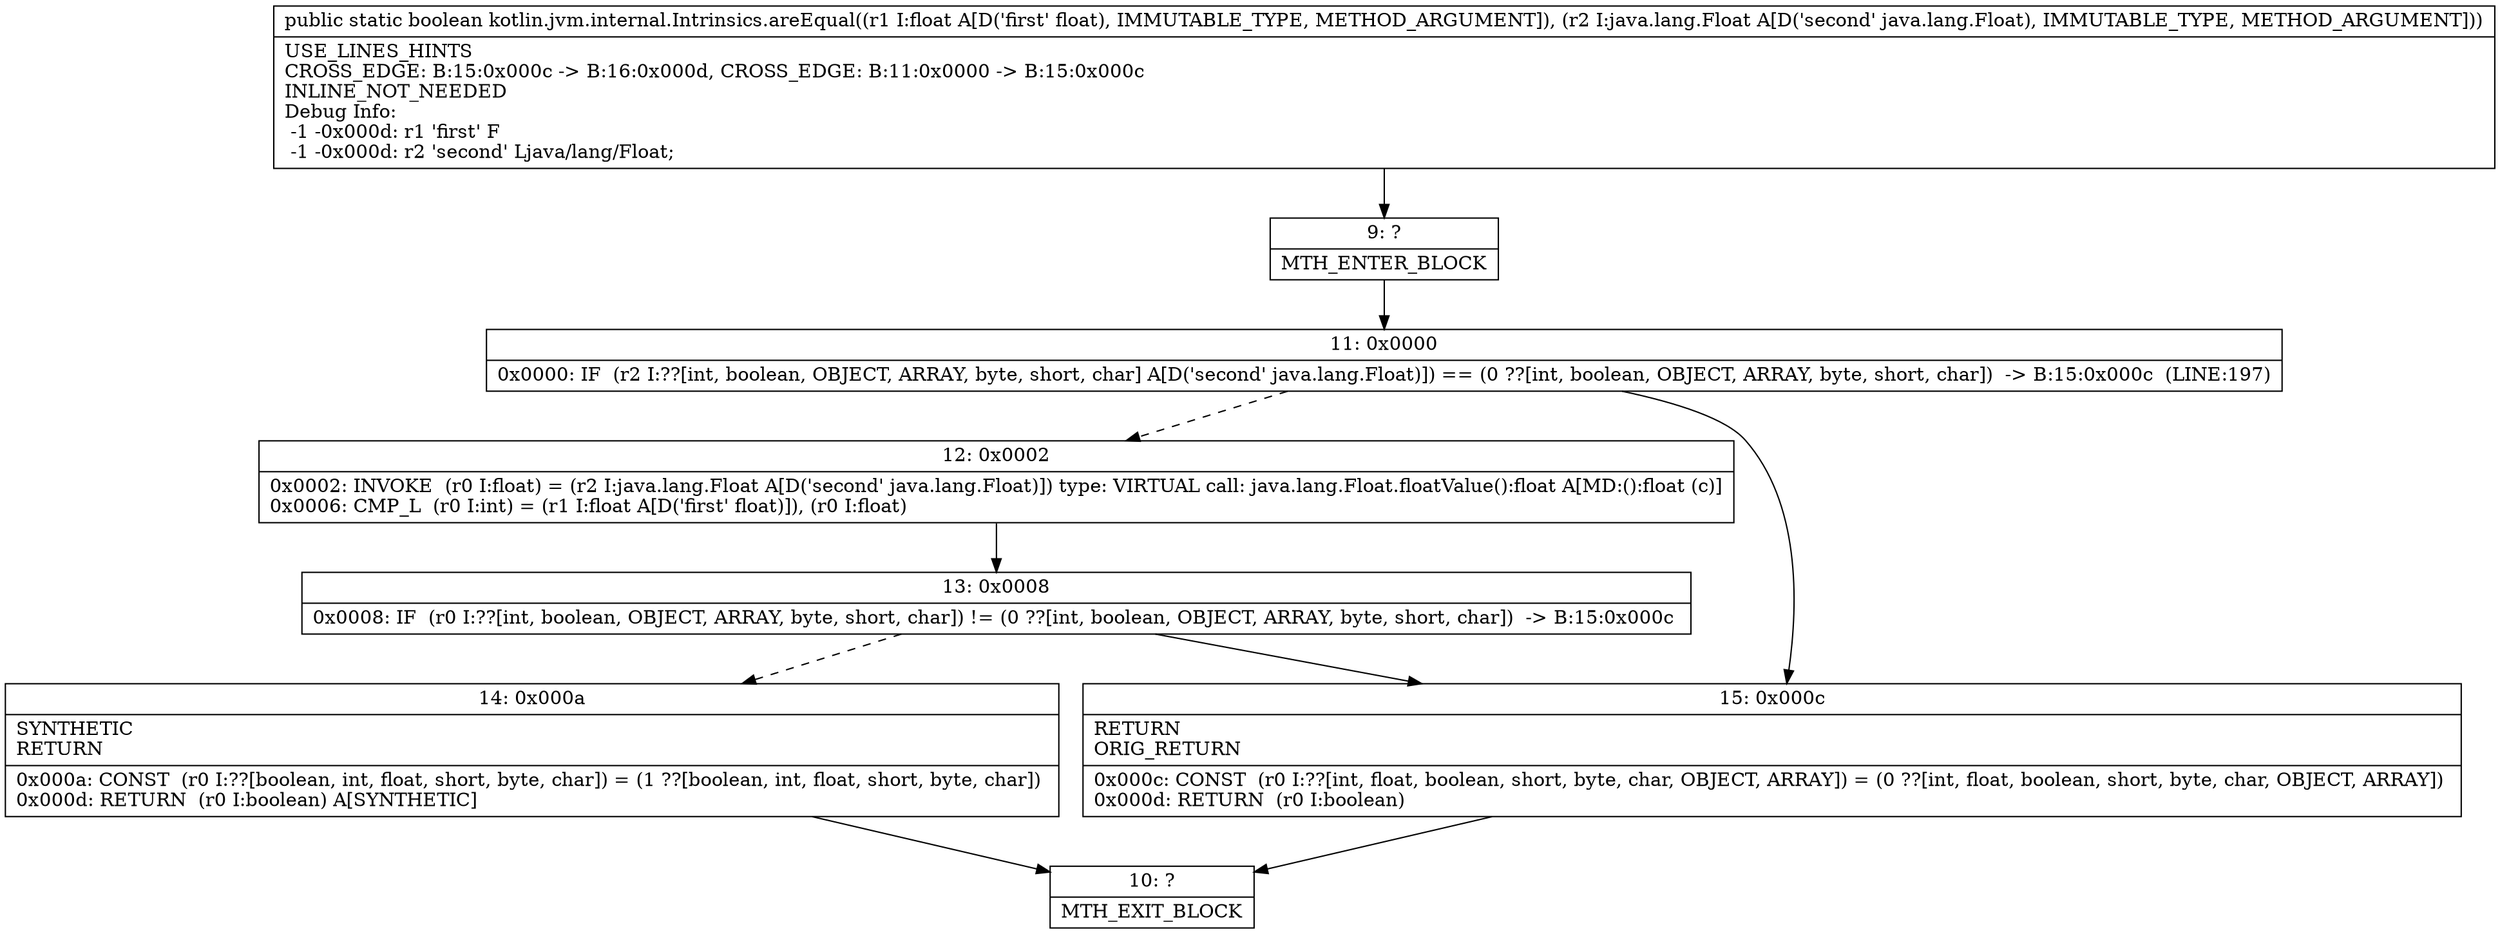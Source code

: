 digraph "CFG forkotlin.jvm.internal.Intrinsics.areEqual(FLjava\/lang\/Float;)Z" {
Node_9 [shape=record,label="{9\:\ ?|MTH_ENTER_BLOCK\l}"];
Node_11 [shape=record,label="{11\:\ 0x0000|0x0000: IF  (r2 I:??[int, boolean, OBJECT, ARRAY, byte, short, char] A[D('second' java.lang.Float)]) == (0 ??[int, boolean, OBJECT, ARRAY, byte, short, char])  \-\> B:15:0x000c  (LINE:197)\l}"];
Node_12 [shape=record,label="{12\:\ 0x0002|0x0002: INVOKE  (r0 I:float) = (r2 I:java.lang.Float A[D('second' java.lang.Float)]) type: VIRTUAL call: java.lang.Float.floatValue():float A[MD:():float (c)]\l0x0006: CMP_L  (r0 I:int) = (r1 I:float A[D('first' float)]), (r0 I:float) \l}"];
Node_13 [shape=record,label="{13\:\ 0x0008|0x0008: IF  (r0 I:??[int, boolean, OBJECT, ARRAY, byte, short, char]) != (0 ??[int, boolean, OBJECT, ARRAY, byte, short, char])  \-\> B:15:0x000c \l}"];
Node_14 [shape=record,label="{14\:\ 0x000a|SYNTHETIC\lRETURN\l|0x000a: CONST  (r0 I:??[boolean, int, float, short, byte, char]) = (1 ??[boolean, int, float, short, byte, char]) \l0x000d: RETURN  (r0 I:boolean) A[SYNTHETIC]\l}"];
Node_10 [shape=record,label="{10\:\ ?|MTH_EXIT_BLOCK\l}"];
Node_15 [shape=record,label="{15\:\ 0x000c|RETURN\lORIG_RETURN\l|0x000c: CONST  (r0 I:??[int, float, boolean, short, byte, char, OBJECT, ARRAY]) = (0 ??[int, float, boolean, short, byte, char, OBJECT, ARRAY]) \l0x000d: RETURN  (r0 I:boolean) \l}"];
MethodNode[shape=record,label="{public static boolean kotlin.jvm.internal.Intrinsics.areEqual((r1 I:float A[D('first' float), IMMUTABLE_TYPE, METHOD_ARGUMENT]), (r2 I:java.lang.Float A[D('second' java.lang.Float), IMMUTABLE_TYPE, METHOD_ARGUMENT]))  | USE_LINES_HINTS\lCROSS_EDGE: B:15:0x000c \-\> B:16:0x000d, CROSS_EDGE: B:11:0x0000 \-\> B:15:0x000c\lINLINE_NOT_NEEDED\lDebug Info:\l  \-1 \-0x000d: r1 'first' F\l  \-1 \-0x000d: r2 'second' Ljava\/lang\/Float;\l}"];
MethodNode -> Node_9;Node_9 -> Node_11;
Node_11 -> Node_12[style=dashed];
Node_11 -> Node_15;
Node_12 -> Node_13;
Node_13 -> Node_14[style=dashed];
Node_13 -> Node_15;
Node_14 -> Node_10;
Node_15 -> Node_10;
}

